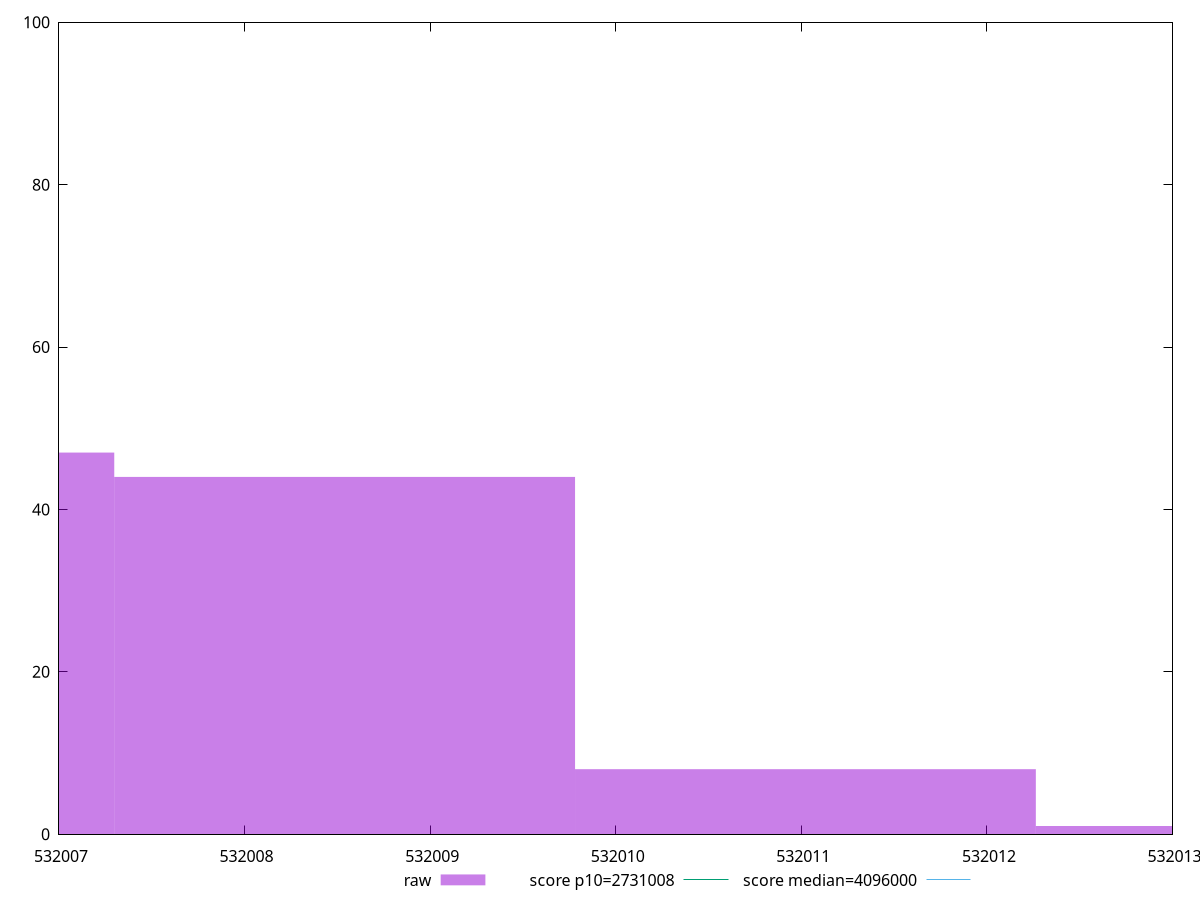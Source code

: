 reset

$raw <<EOF
532011.0221397633 8
532008.5391932289 44
532006.0562466945 47
532013.5050862978 1
EOF

set key outside below
set boxwidth 2.4829465344000603
set xrange [532007:532013]
set yrange [0:100]
set trange [0:100]
set style fill transparent solid 0.5 noborder

set parametric
set terminal svg size 640, 490 enhanced background rgb 'white'
set output "reports/report_00031_2021-02-24T23-18-18.084Z/total-byte-weight/samples/agenda/raw/histogram.svg"

plot $raw title "raw" with boxes, \
     2731008,t title "score p10=2731008", \
     4096000,t title "score median=4096000"

reset
